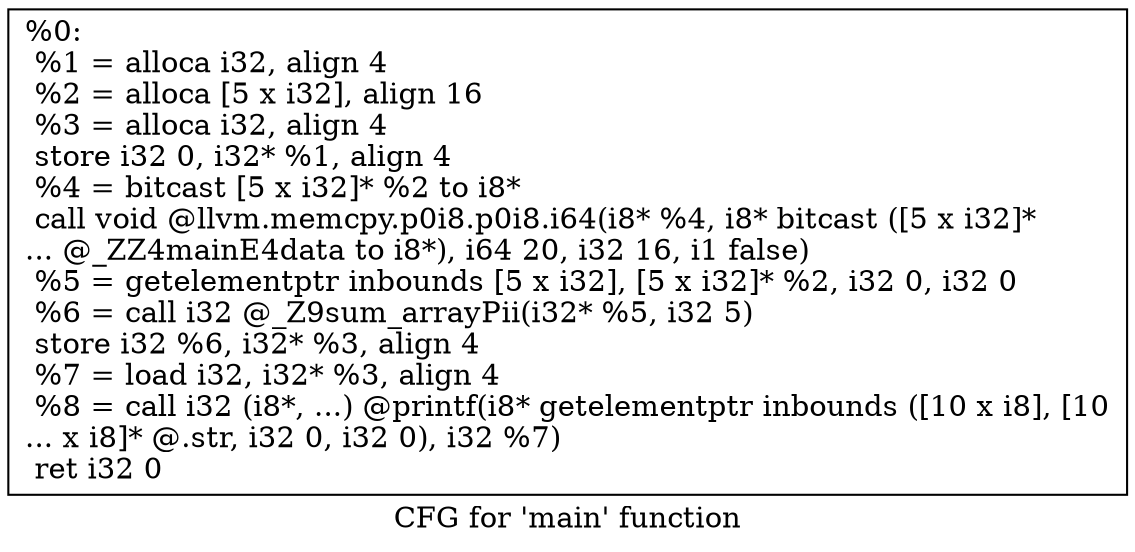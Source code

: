 digraph "CFG for 'main' function" {
	label="CFG for 'main' function";

	Node0x556fed31bf20 [shape=record,label="{%0:\l  %1 = alloca i32, align 4\l  %2 = alloca [5 x i32], align 16\l  %3 = alloca i32, align 4\l  store i32 0, i32* %1, align 4\l  %4 = bitcast [5 x i32]* %2 to i8*\l  call void @llvm.memcpy.p0i8.p0i8.i64(i8* %4, i8* bitcast ([5 x i32]*\l... @_ZZ4mainE4data to i8*), i64 20, i32 16, i1 false)\l  %5 = getelementptr inbounds [5 x i32], [5 x i32]* %2, i32 0, i32 0\l  %6 = call i32 @_Z9sum_arrayPii(i32* %5, i32 5)\l  store i32 %6, i32* %3, align 4\l  %7 = load i32, i32* %3, align 4\l  %8 = call i32 (i8*, ...) @printf(i8* getelementptr inbounds ([10 x i8], [10\l... x i8]* @.str, i32 0, i32 0), i32 %7)\l  ret i32 0\l}"];
}
